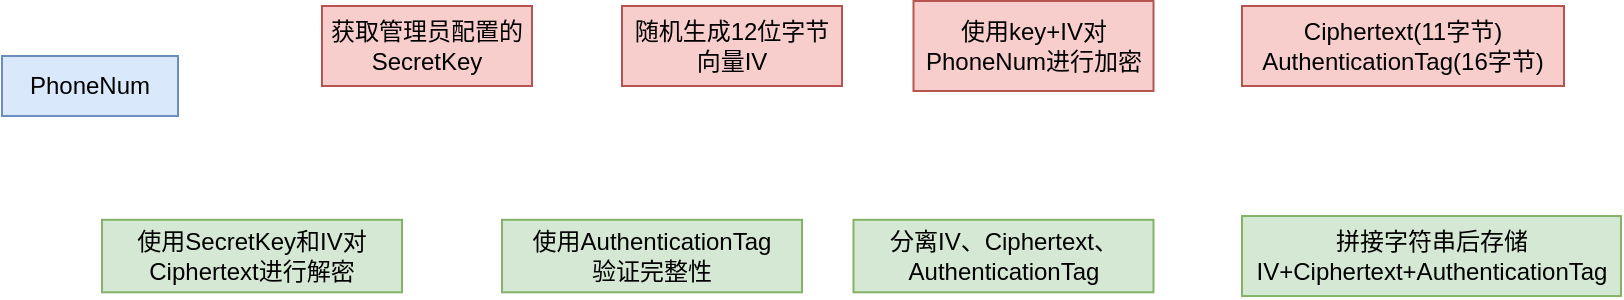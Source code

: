 <mxfile version="26.0.13">
  <diagram name="第 1 页" id="Fequ8oQ68dAUHFL-Y74a">
    <mxGraphModel dx="707" dy="467" grid="1" gridSize="10" guides="1" tooltips="1" connect="1" arrows="1" fold="1" page="1" pageScale="1" pageWidth="827" pageHeight="1169" math="0" shadow="0">
      <root>
        <mxCell id="0" />
        <mxCell id="1" parent="0" />
        <mxCell id="ga1f1sWLpj-LMAlVq3eY-2" value="PhoneNum" style="rounded=0;whiteSpace=wrap;html=1;fillColor=#dae8fc;strokeColor=#6c8ebf;" vertex="1" parent="1">
          <mxGeometry x="90" y="290" width="88" height="30" as="geometry" />
        </mxCell>
        <mxCell id="ga1f1sWLpj-LMAlVq3eY-3" value="获取管理员配置的SecretKey" style="rounded=0;whiteSpace=wrap;html=1;fillColor=#f8cecc;strokeColor=#b85450;" vertex="1" parent="1">
          <mxGeometry x="250" y="265" width="105" height="40" as="geometry" />
        </mxCell>
        <mxCell id="ga1f1sWLpj-LMAlVq3eY-4" value="随机生成12位字节向量IV" style="rounded=0;whiteSpace=wrap;html=1;fillColor=#f8cecc;strokeColor=#b85450;" vertex="1" parent="1">
          <mxGeometry x="400" y="265" width="110" height="40" as="geometry" />
        </mxCell>
        <mxCell id="ga1f1sWLpj-LMAlVq3eY-5" value="使用key+IV对PhoneNum进行加密" style="rounded=0;whiteSpace=wrap;html=1;fillColor=#f8cecc;strokeColor=#b85450;" vertex="1" parent="1">
          <mxGeometry x="545.75" y="262.5" width="120" height="45" as="geometry" />
        </mxCell>
        <mxCell id="ga1f1sWLpj-LMAlVq3eY-6" value="Ciphertext(11字节)&lt;br&gt;AuthenticationTag(16字节)" style="rounded=0;whiteSpace=wrap;html=1;fillColor=#f8cecc;strokeColor=#b85450;" vertex="1" parent="1">
          <mxGeometry x="710" y="265" width="161" height="40" as="geometry" />
        </mxCell>
        <mxCell id="ga1f1sWLpj-LMAlVq3eY-7" value="拼接字符串后存储IV+Ciphertext+AuthenticationTag" style="rounded=0;whiteSpace=wrap;html=1;fillColor=#d5e8d4;strokeColor=#82b366;" vertex="1" parent="1">
          <mxGeometry x="710" y="370.02" width="189.5" height="40" as="geometry" />
        </mxCell>
        <mxCell id="ga1f1sWLpj-LMAlVq3eY-9" value="分离IV、Ciphertext、AuthenticationTag" style="rounded=0;whiteSpace=wrap;html=1;fillColor=#d5e8d4;strokeColor=#82b366;" vertex="1" parent="1">
          <mxGeometry x="515.75" y="371.9" width="150" height="36.25" as="geometry" />
        </mxCell>
        <mxCell id="ga1f1sWLpj-LMAlVq3eY-10" value="使用SecretKey和IV对Ciphertext进行解密" style="rounded=0;whiteSpace=wrap;html=1;fillColor=#d5e8d4;strokeColor=#82b366;" vertex="1" parent="1">
          <mxGeometry x="140" y="371.9" width="150" height="36.25" as="geometry" />
        </mxCell>
        <mxCell id="ga1f1sWLpj-LMAlVq3eY-11" value="使用AuthenticationTag&lt;br&gt;验证完整性" style="rounded=0;whiteSpace=wrap;html=1;fillColor=#d5e8d4;strokeColor=#82b366;" vertex="1" parent="1">
          <mxGeometry x="340" y="371.9" width="150" height="36.25" as="geometry" />
        </mxCell>
      </root>
    </mxGraphModel>
  </diagram>
</mxfile>
